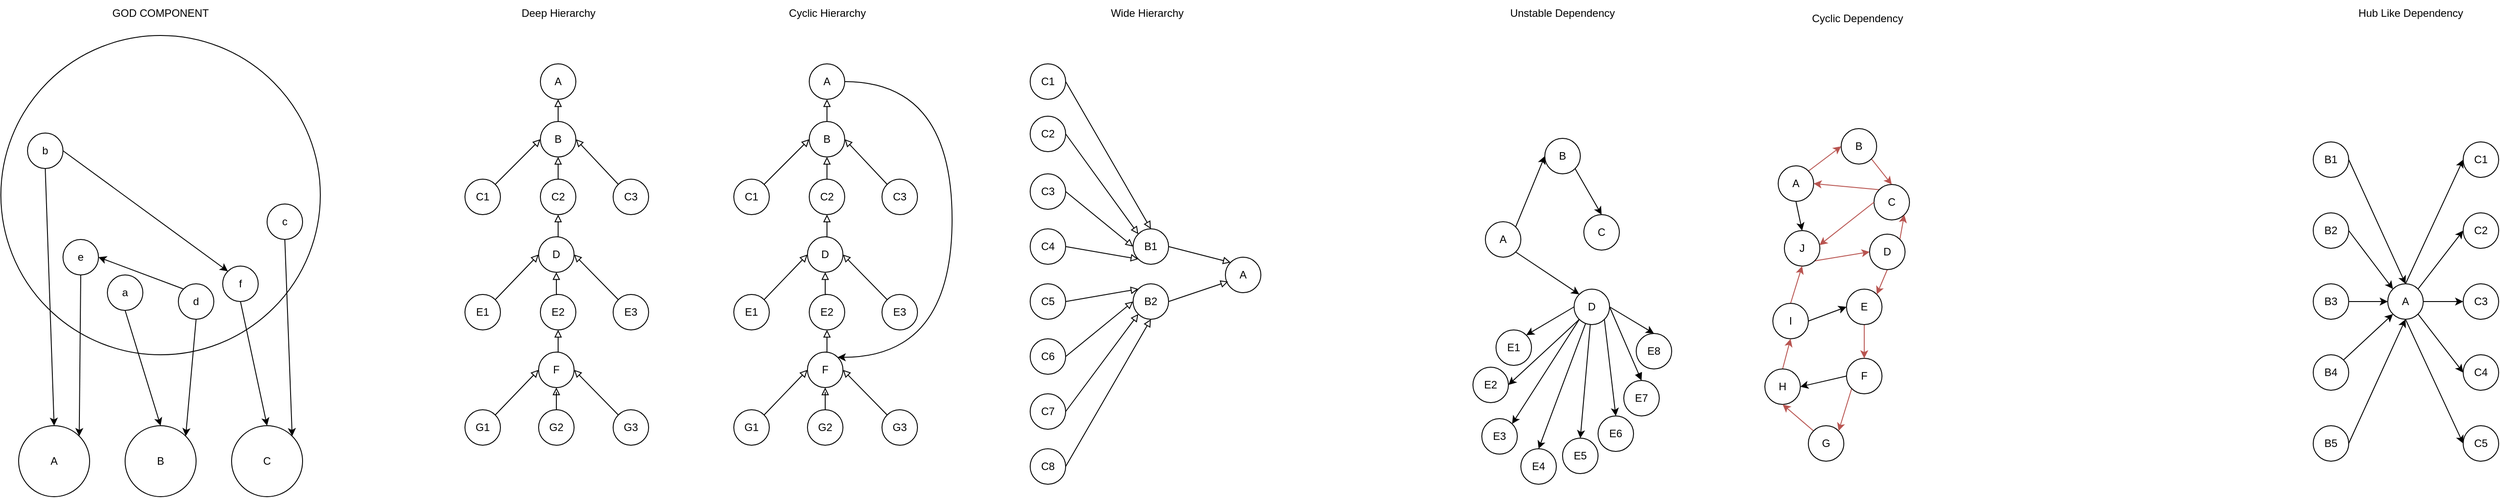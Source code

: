 <mxfile version="28.2.5">
  <diagram name="Page-1" id="WB-niSWFNtbKNtOw-Sv6">
    <mxGraphModel dx="751" dy="451" grid="0" gridSize="10" guides="1" tooltips="1" connect="1" arrows="1" fold="1" page="1" pageScale="1" pageWidth="850" pageHeight="1100" math="0" shadow="0">
      <root>
        <mxCell id="0" />
        <mxCell id="1" parent="0" />
        <mxCell id="SYBMewa3y3hwb81qPqiJ-1" value="A" style="ellipse;whiteSpace=wrap;html=1;aspect=fixed;" parent="1" vertex="1">
          <mxGeometry x="80" y="480" width="80" height="80" as="geometry" />
        </mxCell>
        <mxCell id="SYBMewa3y3hwb81qPqiJ-2" value="B" style="ellipse;whiteSpace=wrap;html=1;aspect=fixed;" parent="1" vertex="1">
          <mxGeometry x="200" y="480" width="80" height="80" as="geometry" />
        </mxCell>
        <mxCell id="SYBMewa3y3hwb81qPqiJ-3" value="C" style="ellipse;whiteSpace=wrap;html=1;aspect=fixed;" parent="1" vertex="1">
          <mxGeometry x="320" y="480" width="80" height="80" as="geometry" />
        </mxCell>
        <mxCell id="SYBMewa3y3hwb81qPqiJ-4" value="" style="ellipse;whiteSpace=wrap;html=1;aspect=fixed;" parent="1" vertex="1">
          <mxGeometry x="60" y="40" width="360" height="360" as="geometry" />
        </mxCell>
        <mxCell id="SYBMewa3y3hwb81qPqiJ-5" value="a" style="ellipse;whiteSpace=wrap;html=1;aspect=fixed;" parent="1" vertex="1">
          <mxGeometry x="180" y="310" width="40" height="40" as="geometry" />
        </mxCell>
        <mxCell id="SYBMewa3y3hwb81qPqiJ-6" value="b" style="ellipse;whiteSpace=wrap;html=1;aspect=fixed;" parent="1" vertex="1">
          <mxGeometry x="90" y="150" width="40" height="40" as="geometry" />
        </mxCell>
        <mxCell id="SYBMewa3y3hwb81qPqiJ-7" value="c" style="ellipse;whiteSpace=wrap;html=1;aspect=fixed;" parent="1" vertex="1">
          <mxGeometry x="360" y="230" width="40" height="40" as="geometry" />
        </mxCell>
        <mxCell id="SYBMewa3y3hwb81qPqiJ-8" value="d" style="ellipse;whiteSpace=wrap;html=1;aspect=fixed;" parent="1" vertex="1">
          <mxGeometry x="260" y="320" width="40" height="40" as="geometry" />
        </mxCell>
        <mxCell id="SYBMewa3y3hwb81qPqiJ-9" value="e" style="ellipse;whiteSpace=wrap;html=1;aspect=fixed;" parent="1" vertex="1">
          <mxGeometry x="130" y="270" width="40" height="40" as="geometry" />
        </mxCell>
        <mxCell id="SYBMewa3y3hwb81qPqiJ-10" value="f" style="ellipse;whiteSpace=wrap;html=1;aspect=fixed;" parent="1" vertex="1">
          <mxGeometry x="310" y="300" width="40" height="40" as="geometry" />
        </mxCell>
        <mxCell id="SYBMewa3y3hwb81qPqiJ-12" value="" style="endArrow=classic;html=1;rounded=0;exitX=0.5;exitY=1;exitDx=0;exitDy=0;entryX=0.5;entryY=0;entryDx=0;entryDy=0;" parent="1" source="SYBMewa3y3hwb81qPqiJ-6" target="SYBMewa3y3hwb81qPqiJ-1" edge="1">
          <mxGeometry width="50" height="50" relative="1" as="geometry">
            <mxPoint x="220" y="420" as="sourcePoint" />
            <mxPoint x="270" y="370" as="targetPoint" />
          </mxGeometry>
        </mxCell>
        <mxCell id="SYBMewa3y3hwb81qPqiJ-13" value="" style="endArrow=classic;html=1;rounded=0;exitX=0.5;exitY=1;exitDx=0;exitDy=0;entryX=1;entryY=0;entryDx=0;entryDy=0;" parent="1" source="SYBMewa3y3hwb81qPqiJ-9" target="SYBMewa3y3hwb81qPqiJ-1" edge="1">
          <mxGeometry width="50" height="50" relative="1" as="geometry">
            <mxPoint x="220" y="420" as="sourcePoint" />
            <mxPoint x="270" y="370" as="targetPoint" />
          </mxGeometry>
        </mxCell>
        <mxCell id="SYBMewa3y3hwb81qPqiJ-14" value="" style="endArrow=classic;html=1;rounded=0;exitX=0.5;exitY=1;exitDx=0;exitDy=0;entryX=0.5;entryY=0;entryDx=0;entryDy=0;" parent="1" source="SYBMewa3y3hwb81qPqiJ-5" target="SYBMewa3y3hwb81qPqiJ-2" edge="1">
          <mxGeometry width="50" height="50" relative="1" as="geometry">
            <mxPoint x="220" y="420" as="sourcePoint" />
            <mxPoint x="270" y="370" as="targetPoint" />
          </mxGeometry>
        </mxCell>
        <mxCell id="SYBMewa3y3hwb81qPqiJ-16" value="" style="endArrow=classic;html=1;rounded=0;exitX=0.5;exitY=1;exitDx=0;exitDy=0;entryX=0.5;entryY=0;entryDx=0;entryDy=0;" parent="1" source="SYBMewa3y3hwb81qPqiJ-10" target="SYBMewa3y3hwb81qPqiJ-3" edge="1">
          <mxGeometry width="50" height="50" relative="1" as="geometry">
            <mxPoint x="220" y="420" as="sourcePoint" />
            <mxPoint x="270" y="370" as="targetPoint" />
          </mxGeometry>
        </mxCell>
        <mxCell id="SYBMewa3y3hwb81qPqiJ-17" value="" style="endArrow=classic;html=1;rounded=0;exitX=0.5;exitY=1;exitDx=0;exitDy=0;entryX=1;entryY=0;entryDx=0;entryDy=0;" parent="1" source="SYBMewa3y3hwb81qPqiJ-8" target="SYBMewa3y3hwb81qPqiJ-2" edge="1">
          <mxGeometry width="50" height="50" relative="1" as="geometry">
            <mxPoint x="220" y="420" as="sourcePoint" />
            <mxPoint x="270" y="370" as="targetPoint" />
          </mxGeometry>
        </mxCell>
        <mxCell id="SYBMewa3y3hwb81qPqiJ-18" value="" style="endArrow=classic;html=1;rounded=0;exitX=0.5;exitY=1;exitDx=0;exitDy=0;entryX=1;entryY=0;entryDx=0;entryDy=0;" parent="1" source="SYBMewa3y3hwb81qPqiJ-7" target="SYBMewa3y3hwb81qPqiJ-3" edge="1">
          <mxGeometry width="50" height="50" relative="1" as="geometry">
            <mxPoint x="220" y="420" as="sourcePoint" />
            <mxPoint x="270" y="370" as="targetPoint" />
          </mxGeometry>
        </mxCell>
        <mxCell id="SYBMewa3y3hwb81qPqiJ-20" value="" style="endArrow=classic;html=1;rounded=0;exitX=1;exitY=0.5;exitDx=0;exitDy=0;entryX=0;entryY=0;entryDx=0;entryDy=0;" parent="1" source="SYBMewa3y3hwb81qPqiJ-6" target="SYBMewa3y3hwb81qPqiJ-10" edge="1">
          <mxGeometry width="50" height="50" relative="1" as="geometry">
            <mxPoint x="220" y="420" as="sourcePoint" />
            <mxPoint x="270" y="370" as="targetPoint" />
          </mxGeometry>
        </mxCell>
        <mxCell id="SYBMewa3y3hwb81qPqiJ-22" value="" style="endArrow=classic;html=1;rounded=0;exitX=0;exitY=0;exitDx=0;exitDy=0;entryX=1;entryY=0.5;entryDx=0;entryDy=0;" parent="1" source="SYBMewa3y3hwb81qPqiJ-8" target="SYBMewa3y3hwb81qPqiJ-9" edge="1">
          <mxGeometry width="50" height="50" relative="1" as="geometry">
            <mxPoint x="220" y="420" as="sourcePoint" />
            <mxPoint x="270" y="370" as="targetPoint" />
          </mxGeometry>
        </mxCell>
        <mxCell id="SYBMewa3y3hwb81qPqiJ-23" value="GOD COMPONENT" style="text;html=1;align=center;verticalAlign=middle;whiteSpace=wrap;rounded=0;" parent="1" vertex="1">
          <mxGeometry x="150" width="180" height="30" as="geometry" />
        </mxCell>
        <mxCell id="PTfCWzB6b7hoGi_vw-VD-2" value="A" style="ellipse;whiteSpace=wrap;html=1;aspect=fixed;" vertex="1" parent="1">
          <mxGeometry x="668" y="72" width="40" height="40" as="geometry" />
        </mxCell>
        <mxCell id="PTfCWzB6b7hoGi_vw-VD-7" style="edgeStyle=orthogonalEdgeStyle;rounded=0;orthogonalLoop=1;jettySize=auto;html=1;exitX=0.5;exitY=0;exitDx=0;exitDy=0;entryX=0.5;entryY=1;entryDx=0;entryDy=0;endArrow=block;endFill=0;" edge="1" parent="1" source="PTfCWzB6b7hoGi_vw-VD-4" target="PTfCWzB6b7hoGi_vw-VD-2">
          <mxGeometry relative="1" as="geometry" />
        </mxCell>
        <mxCell id="PTfCWzB6b7hoGi_vw-VD-4" value="B" style="ellipse;whiteSpace=wrap;html=1;aspect=fixed;" vertex="1" parent="1">
          <mxGeometry x="668" y="137" width="40" height="40" as="geometry" />
        </mxCell>
        <mxCell id="PTfCWzB6b7hoGi_vw-VD-8" style="edgeStyle=orthogonalEdgeStyle;rounded=0;orthogonalLoop=1;jettySize=auto;html=1;exitX=0.5;exitY=0;exitDx=0;exitDy=0;entryX=0.5;entryY=1;entryDx=0;entryDy=0;endArrow=block;endFill=0;" edge="1" parent="1" source="PTfCWzB6b7hoGi_vw-VD-5" target="PTfCWzB6b7hoGi_vw-VD-4">
          <mxGeometry relative="1" as="geometry" />
        </mxCell>
        <mxCell id="PTfCWzB6b7hoGi_vw-VD-5" value="C2" style="ellipse;whiteSpace=wrap;html=1;aspect=fixed;" vertex="1" parent="1">
          <mxGeometry x="668" y="202" width="40" height="40" as="geometry" />
        </mxCell>
        <mxCell id="PTfCWzB6b7hoGi_vw-VD-9" style="edgeStyle=orthogonalEdgeStyle;rounded=0;orthogonalLoop=1;jettySize=auto;html=1;exitX=0.5;exitY=0;exitDx=0;exitDy=0;entryX=0.5;entryY=1;entryDx=0;entryDy=0;endArrow=block;endFill=0;" edge="1" parent="1" source="PTfCWzB6b7hoGi_vw-VD-6" target="PTfCWzB6b7hoGi_vw-VD-5">
          <mxGeometry relative="1" as="geometry" />
        </mxCell>
        <mxCell id="PTfCWzB6b7hoGi_vw-VD-6" value="D" style="ellipse;whiteSpace=wrap;html=1;aspect=fixed;" vertex="1" parent="1">
          <mxGeometry x="666" y="267" width="40" height="40" as="geometry" />
        </mxCell>
        <mxCell id="PTfCWzB6b7hoGi_vw-VD-15" style="edgeStyle=orthogonalEdgeStyle;rounded=0;orthogonalLoop=1;jettySize=auto;html=1;exitX=0.5;exitY=0;exitDx=0;exitDy=0;entryX=0.5;entryY=1;entryDx=0;entryDy=0;endArrow=block;endFill=0;" edge="1" parent="1" source="PTfCWzB6b7hoGi_vw-VD-11" target="PTfCWzB6b7hoGi_vw-VD-6">
          <mxGeometry relative="1" as="geometry" />
        </mxCell>
        <mxCell id="PTfCWzB6b7hoGi_vw-VD-11" value="E2" style="ellipse;whiteSpace=wrap;html=1;aspect=fixed;" vertex="1" parent="1">
          <mxGeometry x="668" y="332" width="40" height="40" as="geometry" />
        </mxCell>
        <mxCell id="PTfCWzB6b7hoGi_vw-VD-16" style="edgeStyle=orthogonalEdgeStyle;rounded=0;orthogonalLoop=1;jettySize=auto;html=1;exitX=0.5;exitY=0;exitDx=0;exitDy=0;entryX=0.5;entryY=1;entryDx=0;entryDy=0;endArrow=block;endFill=0;" edge="1" parent="1" source="PTfCWzB6b7hoGi_vw-VD-12" target="PTfCWzB6b7hoGi_vw-VD-11">
          <mxGeometry relative="1" as="geometry" />
        </mxCell>
        <mxCell id="PTfCWzB6b7hoGi_vw-VD-12" value="F" style="ellipse;whiteSpace=wrap;html=1;aspect=fixed;" vertex="1" parent="1">
          <mxGeometry x="666" y="397" width="40" height="40" as="geometry" />
        </mxCell>
        <mxCell id="PTfCWzB6b7hoGi_vw-VD-17" style="edgeStyle=orthogonalEdgeStyle;rounded=0;orthogonalLoop=1;jettySize=auto;html=1;exitX=0.5;exitY=0;exitDx=0;exitDy=0;endArrow=block;endFill=0;" edge="1" parent="1" source="PTfCWzB6b7hoGi_vw-VD-13" target="PTfCWzB6b7hoGi_vw-VD-12">
          <mxGeometry relative="1" as="geometry" />
        </mxCell>
        <mxCell id="PTfCWzB6b7hoGi_vw-VD-13" value="G2" style="ellipse;whiteSpace=wrap;html=1;aspect=fixed;" vertex="1" parent="1">
          <mxGeometry x="666" y="462" width="40" height="40" as="geometry" />
        </mxCell>
        <mxCell id="PTfCWzB6b7hoGi_vw-VD-29" style="rounded=0;orthogonalLoop=1;jettySize=auto;html=1;exitX=0;exitY=0;exitDx=0;exitDy=0;entryX=1;entryY=0.5;entryDx=0;entryDy=0;endArrow=block;endFill=0;" edge="1" parent="1" source="PTfCWzB6b7hoGi_vw-VD-18" target="PTfCWzB6b7hoGi_vw-VD-4">
          <mxGeometry relative="1" as="geometry" />
        </mxCell>
        <mxCell id="PTfCWzB6b7hoGi_vw-VD-18" value="C3" style="ellipse;whiteSpace=wrap;html=1;aspect=fixed;" vertex="1" parent="1">
          <mxGeometry x="750" y="202" width="40" height="40" as="geometry" />
        </mxCell>
        <mxCell id="PTfCWzB6b7hoGi_vw-VD-26" style="rounded=0;orthogonalLoop=1;jettySize=auto;html=1;exitX=0;exitY=0;exitDx=0;exitDy=0;entryX=1;entryY=0.5;entryDx=0;entryDy=0;endArrow=block;endFill=0;" edge="1" parent="1" source="PTfCWzB6b7hoGi_vw-VD-19" target="PTfCWzB6b7hoGi_vw-VD-6">
          <mxGeometry relative="1" as="geometry" />
        </mxCell>
        <mxCell id="PTfCWzB6b7hoGi_vw-VD-19" value="E3" style="ellipse;whiteSpace=wrap;html=1;aspect=fixed;" vertex="1" parent="1">
          <mxGeometry x="750" y="332" width="40" height="40" as="geometry" />
        </mxCell>
        <mxCell id="PTfCWzB6b7hoGi_vw-VD-25" style="rounded=0;orthogonalLoop=1;jettySize=auto;html=1;exitX=0;exitY=0;exitDx=0;exitDy=0;entryX=1;entryY=0.5;entryDx=0;entryDy=0;endArrow=block;endFill=0;" edge="1" parent="1" source="PTfCWzB6b7hoGi_vw-VD-20" target="PTfCWzB6b7hoGi_vw-VD-12">
          <mxGeometry relative="1" as="geometry" />
        </mxCell>
        <mxCell id="PTfCWzB6b7hoGi_vw-VD-20" value="G3" style="ellipse;whiteSpace=wrap;html=1;aspect=fixed;" vertex="1" parent="1">
          <mxGeometry x="750" y="462" width="40" height="40" as="geometry" />
        </mxCell>
        <mxCell id="PTfCWzB6b7hoGi_vw-VD-28" style="rounded=0;orthogonalLoop=1;jettySize=auto;html=1;exitX=1;exitY=0;exitDx=0;exitDy=0;entryX=0;entryY=0.5;entryDx=0;entryDy=0;endArrow=block;endFill=0;" edge="1" parent="1" source="PTfCWzB6b7hoGi_vw-VD-21" target="PTfCWzB6b7hoGi_vw-VD-4">
          <mxGeometry relative="1" as="geometry" />
        </mxCell>
        <mxCell id="PTfCWzB6b7hoGi_vw-VD-21" value="C1" style="ellipse;whiteSpace=wrap;html=1;aspect=fixed;" vertex="1" parent="1">
          <mxGeometry x="583" y="202" width="40" height="40" as="geometry" />
        </mxCell>
        <mxCell id="PTfCWzB6b7hoGi_vw-VD-27" style="rounded=0;orthogonalLoop=1;jettySize=auto;html=1;exitX=1;exitY=0;exitDx=0;exitDy=0;entryX=0;entryY=0.5;entryDx=0;entryDy=0;endArrow=block;endFill=0;" edge="1" parent="1" source="PTfCWzB6b7hoGi_vw-VD-22" target="PTfCWzB6b7hoGi_vw-VD-6">
          <mxGeometry relative="1" as="geometry" />
        </mxCell>
        <mxCell id="PTfCWzB6b7hoGi_vw-VD-22" value="E1" style="ellipse;whiteSpace=wrap;html=1;aspect=fixed;" vertex="1" parent="1">
          <mxGeometry x="583" y="332" width="40" height="40" as="geometry" />
        </mxCell>
        <mxCell id="PTfCWzB6b7hoGi_vw-VD-24" style="rounded=0;orthogonalLoop=1;jettySize=auto;html=1;exitX=1;exitY=0;exitDx=0;exitDy=0;entryX=0;entryY=0.5;entryDx=0;entryDy=0;endArrow=block;endFill=0;" edge="1" parent="1" source="PTfCWzB6b7hoGi_vw-VD-23" target="PTfCWzB6b7hoGi_vw-VD-12">
          <mxGeometry relative="1" as="geometry" />
        </mxCell>
        <mxCell id="PTfCWzB6b7hoGi_vw-VD-23" value="G1" style="ellipse;whiteSpace=wrap;html=1;aspect=fixed;" vertex="1" parent="1">
          <mxGeometry x="583" y="462" width="40" height="40" as="geometry" />
        </mxCell>
        <mxCell id="PTfCWzB6b7hoGi_vw-VD-30" value="Deep Hierarchy" style="text;html=1;align=center;verticalAlign=middle;whiteSpace=wrap;rounded=0;" vertex="1" parent="1">
          <mxGeometry x="631.5" width="113" height="30" as="geometry" />
        </mxCell>
        <mxCell id="PTfCWzB6b7hoGi_vw-VD-31" value="A" style="ellipse;whiteSpace=wrap;html=1;aspect=fixed;" vertex="1" parent="1">
          <mxGeometry x="971" y="72" width="40" height="40" as="geometry" />
        </mxCell>
        <mxCell id="PTfCWzB6b7hoGi_vw-VD-32" style="edgeStyle=orthogonalEdgeStyle;rounded=0;orthogonalLoop=1;jettySize=auto;html=1;exitX=0.5;exitY=0;exitDx=0;exitDy=0;entryX=0.5;entryY=1;entryDx=0;entryDy=0;endArrow=block;endFill=0;" edge="1" parent="1" source="PTfCWzB6b7hoGi_vw-VD-33" target="PTfCWzB6b7hoGi_vw-VD-31">
          <mxGeometry relative="1" as="geometry" />
        </mxCell>
        <mxCell id="PTfCWzB6b7hoGi_vw-VD-33" value="B" style="ellipse;whiteSpace=wrap;html=1;aspect=fixed;" vertex="1" parent="1">
          <mxGeometry x="971" y="137" width="40" height="40" as="geometry" />
        </mxCell>
        <mxCell id="PTfCWzB6b7hoGi_vw-VD-34" style="edgeStyle=orthogonalEdgeStyle;rounded=0;orthogonalLoop=1;jettySize=auto;html=1;exitX=0.5;exitY=0;exitDx=0;exitDy=0;entryX=0.5;entryY=1;entryDx=0;entryDy=0;endArrow=block;endFill=0;" edge="1" parent="1" source="PTfCWzB6b7hoGi_vw-VD-35" target="PTfCWzB6b7hoGi_vw-VD-33">
          <mxGeometry relative="1" as="geometry" />
        </mxCell>
        <mxCell id="PTfCWzB6b7hoGi_vw-VD-35" value="C2" style="ellipse;whiteSpace=wrap;html=1;aspect=fixed;" vertex="1" parent="1">
          <mxGeometry x="971" y="202" width="40" height="40" as="geometry" />
        </mxCell>
        <mxCell id="PTfCWzB6b7hoGi_vw-VD-36" style="edgeStyle=orthogonalEdgeStyle;rounded=0;orthogonalLoop=1;jettySize=auto;html=1;exitX=0.5;exitY=0;exitDx=0;exitDy=0;entryX=0.5;entryY=1;entryDx=0;entryDy=0;endArrow=block;endFill=0;" edge="1" parent="1" source="PTfCWzB6b7hoGi_vw-VD-37" target="PTfCWzB6b7hoGi_vw-VD-35">
          <mxGeometry relative="1" as="geometry" />
        </mxCell>
        <mxCell id="PTfCWzB6b7hoGi_vw-VD-37" value="D" style="ellipse;whiteSpace=wrap;html=1;aspect=fixed;" vertex="1" parent="1">
          <mxGeometry x="969" y="267" width="40" height="40" as="geometry" />
        </mxCell>
        <mxCell id="PTfCWzB6b7hoGi_vw-VD-38" style="edgeStyle=orthogonalEdgeStyle;rounded=0;orthogonalLoop=1;jettySize=auto;html=1;exitX=0.5;exitY=0;exitDx=0;exitDy=0;entryX=0.5;entryY=1;entryDx=0;entryDy=0;endArrow=block;endFill=0;" edge="1" parent="1" source="PTfCWzB6b7hoGi_vw-VD-39" target="PTfCWzB6b7hoGi_vw-VD-37">
          <mxGeometry relative="1" as="geometry" />
        </mxCell>
        <mxCell id="PTfCWzB6b7hoGi_vw-VD-39" value="E2" style="ellipse;whiteSpace=wrap;html=1;aspect=fixed;" vertex="1" parent="1">
          <mxGeometry x="971" y="332" width="40" height="40" as="geometry" />
        </mxCell>
        <mxCell id="PTfCWzB6b7hoGi_vw-VD-40" style="edgeStyle=orthogonalEdgeStyle;rounded=0;orthogonalLoop=1;jettySize=auto;html=1;exitX=0.5;exitY=0;exitDx=0;exitDy=0;entryX=0.5;entryY=1;entryDx=0;entryDy=0;endArrow=block;endFill=0;" edge="1" parent="1" source="PTfCWzB6b7hoGi_vw-VD-41" target="PTfCWzB6b7hoGi_vw-VD-39">
          <mxGeometry relative="1" as="geometry" />
        </mxCell>
        <mxCell id="PTfCWzB6b7hoGi_vw-VD-41" value="F" style="ellipse;whiteSpace=wrap;html=1;aspect=fixed;" vertex="1" parent="1">
          <mxGeometry x="969" y="397" width="40" height="40" as="geometry" />
        </mxCell>
        <mxCell id="PTfCWzB6b7hoGi_vw-VD-42" style="edgeStyle=orthogonalEdgeStyle;rounded=0;orthogonalLoop=1;jettySize=auto;html=1;exitX=0.5;exitY=0;exitDx=0;exitDy=0;endArrow=block;endFill=0;" edge="1" parent="1" source="PTfCWzB6b7hoGi_vw-VD-43" target="PTfCWzB6b7hoGi_vw-VD-41">
          <mxGeometry relative="1" as="geometry" />
        </mxCell>
        <mxCell id="PTfCWzB6b7hoGi_vw-VD-43" value="G2" style="ellipse;whiteSpace=wrap;html=1;aspect=fixed;" vertex="1" parent="1">
          <mxGeometry x="969" y="462" width="40" height="40" as="geometry" />
        </mxCell>
        <mxCell id="PTfCWzB6b7hoGi_vw-VD-44" style="rounded=0;orthogonalLoop=1;jettySize=auto;html=1;exitX=0;exitY=0;exitDx=0;exitDy=0;entryX=1;entryY=0.5;entryDx=0;entryDy=0;endArrow=block;endFill=0;" edge="1" parent="1" source="PTfCWzB6b7hoGi_vw-VD-45" target="PTfCWzB6b7hoGi_vw-VD-33">
          <mxGeometry relative="1" as="geometry" />
        </mxCell>
        <mxCell id="PTfCWzB6b7hoGi_vw-VD-45" value="C3" style="ellipse;whiteSpace=wrap;html=1;aspect=fixed;" vertex="1" parent="1">
          <mxGeometry x="1053" y="202" width="40" height="40" as="geometry" />
        </mxCell>
        <mxCell id="PTfCWzB6b7hoGi_vw-VD-46" style="rounded=0;orthogonalLoop=1;jettySize=auto;html=1;exitX=0;exitY=0;exitDx=0;exitDy=0;entryX=1;entryY=0.5;entryDx=0;entryDy=0;endArrow=block;endFill=0;" edge="1" parent="1" source="PTfCWzB6b7hoGi_vw-VD-47" target="PTfCWzB6b7hoGi_vw-VD-37">
          <mxGeometry relative="1" as="geometry" />
        </mxCell>
        <mxCell id="PTfCWzB6b7hoGi_vw-VD-47" value="E3" style="ellipse;whiteSpace=wrap;html=1;aspect=fixed;" vertex="1" parent="1">
          <mxGeometry x="1053" y="332" width="40" height="40" as="geometry" />
        </mxCell>
        <mxCell id="PTfCWzB6b7hoGi_vw-VD-48" style="rounded=0;orthogonalLoop=1;jettySize=auto;html=1;exitX=0;exitY=0;exitDx=0;exitDy=0;entryX=1;entryY=0.5;entryDx=0;entryDy=0;endArrow=block;endFill=0;" edge="1" parent="1" source="PTfCWzB6b7hoGi_vw-VD-49" target="PTfCWzB6b7hoGi_vw-VD-41">
          <mxGeometry relative="1" as="geometry" />
        </mxCell>
        <mxCell id="PTfCWzB6b7hoGi_vw-VD-49" value="G3" style="ellipse;whiteSpace=wrap;html=1;aspect=fixed;" vertex="1" parent="1">
          <mxGeometry x="1053" y="462" width="40" height="40" as="geometry" />
        </mxCell>
        <mxCell id="PTfCWzB6b7hoGi_vw-VD-50" style="rounded=0;orthogonalLoop=1;jettySize=auto;html=1;exitX=1;exitY=0;exitDx=0;exitDy=0;entryX=0;entryY=0.5;entryDx=0;entryDy=0;endArrow=block;endFill=0;" edge="1" parent="1" source="PTfCWzB6b7hoGi_vw-VD-51" target="PTfCWzB6b7hoGi_vw-VD-33">
          <mxGeometry relative="1" as="geometry" />
        </mxCell>
        <mxCell id="PTfCWzB6b7hoGi_vw-VD-51" value="C1" style="ellipse;whiteSpace=wrap;html=1;aspect=fixed;" vertex="1" parent="1">
          <mxGeometry x="886" y="202" width="40" height="40" as="geometry" />
        </mxCell>
        <mxCell id="PTfCWzB6b7hoGi_vw-VD-52" style="rounded=0;orthogonalLoop=1;jettySize=auto;html=1;exitX=1;exitY=0;exitDx=0;exitDy=0;entryX=0;entryY=0.5;entryDx=0;entryDy=0;endArrow=block;endFill=0;" edge="1" parent="1" source="PTfCWzB6b7hoGi_vw-VD-53" target="PTfCWzB6b7hoGi_vw-VD-37">
          <mxGeometry relative="1" as="geometry" />
        </mxCell>
        <mxCell id="PTfCWzB6b7hoGi_vw-VD-53" value="E1" style="ellipse;whiteSpace=wrap;html=1;aspect=fixed;" vertex="1" parent="1">
          <mxGeometry x="886" y="332" width="40" height="40" as="geometry" />
        </mxCell>
        <mxCell id="PTfCWzB6b7hoGi_vw-VD-54" style="rounded=0;orthogonalLoop=1;jettySize=auto;html=1;exitX=1;exitY=0;exitDx=0;exitDy=0;entryX=0;entryY=0.5;entryDx=0;entryDy=0;endArrow=block;endFill=0;" edge="1" parent="1" source="PTfCWzB6b7hoGi_vw-VD-55" target="PTfCWzB6b7hoGi_vw-VD-41">
          <mxGeometry relative="1" as="geometry" />
        </mxCell>
        <mxCell id="PTfCWzB6b7hoGi_vw-VD-55" value="G1" style="ellipse;whiteSpace=wrap;html=1;aspect=fixed;" vertex="1" parent="1">
          <mxGeometry x="886" y="462" width="40" height="40" as="geometry" />
        </mxCell>
        <mxCell id="PTfCWzB6b7hoGi_vw-VD-56" value="Cyclic Hierarchy" style="text;html=1;align=center;verticalAlign=middle;whiteSpace=wrap;rounded=0;" vertex="1" parent="1">
          <mxGeometry x="934.5" width="113" height="30" as="geometry" />
        </mxCell>
        <mxCell id="PTfCWzB6b7hoGi_vw-VD-59" value="" style="endArrow=classic;html=1;rounded=0;exitX=1;exitY=0.5;exitDx=0;exitDy=0;entryX=1;entryY=0;entryDx=0;entryDy=0;edgeStyle=orthogonalEdgeStyle;curved=1;" edge="1" parent="1" source="PTfCWzB6b7hoGi_vw-VD-31" target="PTfCWzB6b7hoGi_vw-VD-41">
          <mxGeometry width="50" height="50" relative="1" as="geometry">
            <mxPoint x="1026" y="316" as="sourcePoint" />
            <mxPoint x="1076" y="266" as="targetPoint" />
            <Array as="points">
              <mxPoint x="1132" y="92" />
              <mxPoint x="1132" y="403" />
            </Array>
          </mxGeometry>
        </mxCell>
        <mxCell id="PTfCWzB6b7hoGi_vw-VD-60" value="A" style="ellipse;whiteSpace=wrap;html=1;aspect=fixed;" vertex="1" parent="1">
          <mxGeometry x="1440" y="290" width="40" height="40" as="geometry" />
        </mxCell>
        <mxCell id="PTfCWzB6b7hoGi_vw-VD-77" style="rounded=0;orthogonalLoop=1;jettySize=auto;html=1;exitX=1;exitY=0.5;exitDx=0;exitDy=0;entryX=0.5;entryY=0;entryDx=0;entryDy=0;endArrow=block;endFill=0;" edge="1" parent="1" source="PTfCWzB6b7hoGi_vw-VD-61" target="PTfCWzB6b7hoGi_vw-VD-72">
          <mxGeometry relative="1" as="geometry" />
        </mxCell>
        <mxCell id="PTfCWzB6b7hoGi_vw-VD-61" value="C1" style="ellipse;whiteSpace=wrap;html=1;aspect=fixed;" vertex="1" parent="1">
          <mxGeometry x="1220" y="72" width="40" height="40" as="geometry" />
        </mxCell>
        <mxCell id="PTfCWzB6b7hoGi_vw-VD-78" style="rounded=0;orthogonalLoop=1;jettySize=auto;html=1;exitX=1;exitY=0.5;exitDx=0;exitDy=0;entryX=0;entryY=0;entryDx=0;entryDy=0;endArrow=block;endFill=0;" edge="1" parent="1" source="PTfCWzB6b7hoGi_vw-VD-62" target="PTfCWzB6b7hoGi_vw-VD-72">
          <mxGeometry relative="1" as="geometry" />
        </mxCell>
        <mxCell id="PTfCWzB6b7hoGi_vw-VD-62" value="C2" style="ellipse;whiteSpace=wrap;html=1;aspect=fixed;" vertex="1" parent="1">
          <mxGeometry x="1220" y="131" width="40" height="40" as="geometry" />
        </mxCell>
        <mxCell id="PTfCWzB6b7hoGi_vw-VD-79" style="rounded=0;orthogonalLoop=1;jettySize=auto;html=1;exitX=1;exitY=0.5;exitDx=0;exitDy=0;entryX=0;entryY=0.5;entryDx=0;entryDy=0;endArrow=block;endFill=0;" edge="1" parent="1" source="PTfCWzB6b7hoGi_vw-VD-63" target="PTfCWzB6b7hoGi_vw-VD-72">
          <mxGeometry relative="1" as="geometry" />
        </mxCell>
        <mxCell id="PTfCWzB6b7hoGi_vw-VD-63" value="C3" style="ellipse;whiteSpace=wrap;html=1;aspect=fixed;" vertex="1" parent="1">
          <mxGeometry x="1220" y="196" width="40" height="40" as="geometry" />
        </mxCell>
        <mxCell id="PTfCWzB6b7hoGi_vw-VD-80" style="rounded=0;orthogonalLoop=1;jettySize=auto;html=1;exitX=1;exitY=0.5;exitDx=0;exitDy=0;entryX=0;entryY=1;entryDx=0;entryDy=0;endArrow=block;endFill=0;" edge="1" parent="1" source="PTfCWzB6b7hoGi_vw-VD-64" target="PTfCWzB6b7hoGi_vw-VD-72">
          <mxGeometry relative="1" as="geometry" />
        </mxCell>
        <mxCell id="PTfCWzB6b7hoGi_vw-VD-64" value="C4" style="ellipse;whiteSpace=wrap;html=1;aspect=fixed;" vertex="1" parent="1">
          <mxGeometry x="1220" y="258" width="40" height="40" as="geometry" />
        </mxCell>
        <mxCell id="PTfCWzB6b7hoGi_vw-VD-81" style="rounded=0;orthogonalLoop=1;jettySize=auto;html=1;exitX=1;exitY=0.5;exitDx=0;exitDy=0;entryX=0;entryY=0;entryDx=0;entryDy=0;endArrow=block;endFill=0;" edge="1" parent="1" source="PTfCWzB6b7hoGi_vw-VD-65" target="PTfCWzB6b7hoGi_vw-VD-73">
          <mxGeometry relative="1" as="geometry" />
        </mxCell>
        <mxCell id="PTfCWzB6b7hoGi_vw-VD-65" value="C5" style="ellipse;whiteSpace=wrap;html=1;aspect=fixed;" vertex="1" parent="1">
          <mxGeometry x="1220" y="320" width="40" height="40" as="geometry" />
        </mxCell>
        <mxCell id="PTfCWzB6b7hoGi_vw-VD-82" style="rounded=0;orthogonalLoop=1;jettySize=auto;html=1;exitX=1;exitY=0.5;exitDx=0;exitDy=0;entryX=0;entryY=0.5;entryDx=0;entryDy=0;endArrow=block;endFill=0;" edge="1" parent="1" source="PTfCWzB6b7hoGi_vw-VD-66" target="PTfCWzB6b7hoGi_vw-VD-73">
          <mxGeometry relative="1" as="geometry" />
        </mxCell>
        <mxCell id="PTfCWzB6b7hoGi_vw-VD-66" value="C6" style="ellipse;whiteSpace=wrap;html=1;aspect=fixed;" vertex="1" parent="1">
          <mxGeometry x="1220" y="382" width="40" height="40" as="geometry" />
        </mxCell>
        <mxCell id="PTfCWzB6b7hoGi_vw-VD-83" style="rounded=0;orthogonalLoop=1;jettySize=auto;html=1;exitX=1;exitY=0.5;exitDx=0;exitDy=0;entryX=0;entryY=1;entryDx=0;entryDy=0;endArrow=block;endFill=0;" edge="1" parent="1" source="PTfCWzB6b7hoGi_vw-VD-67" target="PTfCWzB6b7hoGi_vw-VD-73">
          <mxGeometry relative="1" as="geometry" />
        </mxCell>
        <mxCell id="PTfCWzB6b7hoGi_vw-VD-67" value="C7" style="ellipse;whiteSpace=wrap;html=1;aspect=fixed;" vertex="1" parent="1">
          <mxGeometry x="1220" y="444" width="40" height="40" as="geometry" />
        </mxCell>
        <mxCell id="PTfCWzB6b7hoGi_vw-VD-84" style="rounded=0;orthogonalLoop=1;jettySize=auto;html=1;exitX=1;exitY=0.5;exitDx=0;exitDy=0;entryX=0.5;entryY=1;entryDx=0;entryDy=0;endArrow=block;endFill=0;" edge="1" parent="1" source="PTfCWzB6b7hoGi_vw-VD-68" target="PTfCWzB6b7hoGi_vw-VD-73">
          <mxGeometry relative="1" as="geometry" />
        </mxCell>
        <mxCell id="PTfCWzB6b7hoGi_vw-VD-68" value="C8" style="ellipse;whiteSpace=wrap;html=1;aspect=fixed;" vertex="1" parent="1">
          <mxGeometry x="1220" y="506" width="40" height="40" as="geometry" />
        </mxCell>
        <mxCell id="PTfCWzB6b7hoGi_vw-VD-85" style="rounded=0;orthogonalLoop=1;jettySize=auto;html=1;exitX=1;exitY=0.5;exitDx=0;exitDy=0;entryX=0;entryY=0;entryDx=0;entryDy=0;endArrow=block;endFill=0;" edge="1" parent="1" source="PTfCWzB6b7hoGi_vw-VD-72" target="PTfCWzB6b7hoGi_vw-VD-60">
          <mxGeometry relative="1" as="geometry" />
        </mxCell>
        <mxCell id="PTfCWzB6b7hoGi_vw-VD-72" value="B1" style="ellipse;whiteSpace=wrap;html=1;aspect=fixed;" vertex="1" parent="1">
          <mxGeometry x="1336" y="258" width="40" height="40" as="geometry" />
        </mxCell>
        <mxCell id="PTfCWzB6b7hoGi_vw-VD-73" value="B2" style="ellipse;whiteSpace=wrap;html=1;aspect=fixed;" vertex="1" parent="1">
          <mxGeometry x="1336" y="320" width="40" height="40" as="geometry" />
        </mxCell>
        <mxCell id="PTfCWzB6b7hoGi_vw-VD-86" style="rounded=0;orthogonalLoop=1;jettySize=auto;html=1;exitX=1;exitY=0.5;exitDx=0;exitDy=0;entryX=0.077;entryY=0.686;entryDx=0;entryDy=0;entryPerimeter=0;endArrow=block;endFill=0;" edge="1" parent="1" source="PTfCWzB6b7hoGi_vw-VD-73" target="PTfCWzB6b7hoGi_vw-VD-60">
          <mxGeometry relative="1" as="geometry" />
        </mxCell>
        <mxCell id="PTfCWzB6b7hoGi_vw-VD-87" value="Wide Hierarchy" style="text;html=1;align=center;verticalAlign=middle;whiteSpace=wrap;rounded=0;" vertex="1" parent="1">
          <mxGeometry x="1286" width="132" height="30" as="geometry" />
        </mxCell>
        <mxCell id="PTfCWzB6b7hoGi_vw-VD-109" style="rounded=0;orthogonalLoop=1;jettySize=auto;html=1;exitX=1;exitY=1;exitDx=0;exitDy=0;entryX=0;entryY=0;entryDx=0;entryDy=0;" edge="1" parent="1" source="PTfCWzB6b7hoGi_vw-VD-89" target="PTfCWzB6b7hoGi_vw-VD-92">
          <mxGeometry relative="1" as="geometry" />
        </mxCell>
        <mxCell id="PTfCWzB6b7hoGi_vw-VD-110" style="rounded=0;orthogonalLoop=1;jettySize=auto;html=1;exitX=1;exitY=0;exitDx=0;exitDy=0;entryX=0;entryY=0.5;entryDx=0;entryDy=0;" edge="1" parent="1" source="PTfCWzB6b7hoGi_vw-VD-89" target="PTfCWzB6b7hoGi_vw-VD-91">
          <mxGeometry relative="1" as="geometry" />
        </mxCell>
        <mxCell id="PTfCWzB6b7hoGi_vw-VD-89" value="A" style="ellipse;whiteSpace=wrap;html=1;aspect=fixed;" vertex="1" parent="1">
          <mxGeometry x="1733" y="250" width="40" height="40" as="geometry" />
        </mxCell>
        <mxCell id="PTfCWzB6b7hoGi_vw-VD-90" value="C" style="ellipse;whiteSpace=wrap;html=1;aspect=fixed;" vertex="1" parent="1">
          <mxGeometry x="1844" y="242" width="40" height="40" as="geometry" />
        </mxCell>
        <mxCell id="PTfCWzB6b7hoGi_vw-VD-111" style="rounded=0;orthogonalLoop=1;jettySize=auto;html=1;exitX=1;exitY=1;exitDx=0;exitDy=0;entryX=0.5;entryY=0;entryDx=0;entryDy=0;" edge="1" parent="1" source="PTfCWzB6b7hoGi_vw-VD-91" target="PTfCWzB6b7hoGi_vw-VD-90">
          <mxGeometry relative="1" as="geometry" />
        </mxCell>
        <mxCell id="PTfCWzB6b7hoGi_vw-VD-91" value="B" style="ellipse;whiteSpace=wrap;html=1;aspect=fixed;" vertex="1" parent="1">
          <mxGeometry x="1800" y="156" width="40" height="40" as="geometry" />
        </mxCell>
        <mxCell id="PTfCWzB6b7hoGi_vw-VD-92" value="D" style="ellipse;whiteSpace=wrap;html=1;aspect=fixed;" vertex="1" parent="1">
          <mxGeometry x="1833" y="326" width="40" height="40" as="geometry" />
        </mxCell>
        <mxCell id="PTfCWzB6b7hoGi_vw-VD-101" style="rounded=0;orthogonalLoop=1;jettySize=auto;html=1;exitX=0.5;exitY=0;exitDx=0;exitDy=0;entryX=1;entryY=0.5;entryDx=0;entryDy=0;startArrow=classic;startFill=1;endArrow=none;endFill=0;" edge="1" parent="1" source="PTfCWzB6b7hoGi_vw-VD-93" target="PTfCWzB6b7hoGi_vw-VD-92">
          <mxGeometry relative="1" as="geometry" />
        </mxCell>
        <mxCell id="PTfCWzB6b7hoGi_vw-VD-93" value="E8" style="ellipse;whiteSpace=wrap;html=1;aspect=fixed;" vertex="1" parent="1">
          <mxGeometry x="1903" y="376" width="40" height="40" as="geometry" />
        </mxCell>
        <mxCell id="PTfCWzB6b7hoGi_vw-VD-102" style="rounded=0;orthogonalLoop=1;jettySize=auto;html=1;exitX=0.5;exitY=0;exitDx=0;exitDy=0;entryX=1;entryY=0.5;entryDx=0;entryDy=0;endArrow=none;endFill=0;startArrow=block;startFill=1;" edge="1" parent="1" source="PTfCWzB6b7hoGi_vw-VD-94" target="PTfCWzB6b7hoGi_vw-VD-92">
          <mxGeometry relative="1" as="geometry" />
        </mxCell>
        <mxCell id="PTfCWzB6b7hoGi_vw-VD-94" value="E7" style="ellipse;whiteSpace=wrap;html=1;aspect=fixed;" vertex="1" parent="1">
          <mxGeometry x="1889" y="429" width="40" height="40" as="geometry" />
        </mxCell>
        <mxCell id="PTfCWzB6b7hoGi_vw-VD-103" style="rounded=0;orthogonalLoop=1;jettySize=auto;html=1;exitX=0.5;exitY=0;exitDx=0;exitDy=0;entryX=1;entryY=1;entryDx=0;entryDy=0;startArrow=classic;startFill=1;endArrow=none;endFill=0;" edge="1" parent="1" source="PTfCWzB6b7hoGi_vw-VD-95" target="PTfCWzB6b7hoGi_vw-VD-92">
          <mxGeometry relative="1" as="geometry" />
        </mxCell>
        <mxCell id="PTfCWzB6b7hoGi_vw-VD-95" value="E6" style="ellipse;whiteSpace=wrap;html=1;aspect=fixed;" vertex="1" parent="1">
          <mxGeometry x="1860" y="469" width="40" height="40" as="geometry" />
        </mxCell>
        <mxCell id="PTfCWzB6b7hoGi_vw-VD-104" style="rounded=0;orthogonalLoop=1;jettySize=auto;html=1;exitX=0.5;exitY=0;exitDx=0;exitDy=0;startArrow=classic;startFill=1;endArrow=none;endFill=0;" edge="1" parent="1" source="PTfCWzB6b7hoGi_vw-VD-96" target="PTfCWzB6b7hoGi_vw-VD-92">
          <mxGeometry relative="1" as="geometry" />
        </mxCell>
        <mxCell id="PTfCWzB6b7hoGi_vw-VD-96" value="E5" style="ellipse;whiteSpace=wrap;html=1;aspect=fixed;" vertex="1" parent="1">
          <mxGeometry x="1820" y="494" width="40" height="40" as="geometry" />
        </mxCell>
        <mxCell id="PTfCWzB6b7hoGi_vw-VD-105" style="rounded=0;orthogonalLoop=1;jettySize=auto;html=1;exitX=0.5;exitY=0;exitDx=0;exitDy=0;startArrow=classic;startFill=1;endArrow=none;endFill=0;" edge="1" parent="1" source="PTfCWzB6b7hoGi_vw-VD-97" target="PTfCWzB6b7hoGi_vw-VD-92">
          <mxGeometry relative="1" as="geometry" />
        </mxCell>
        <mxCell id="PTfCWzB6b7hoGi_vw-VD-97" value="E4" style="ellipse;whiteSpace=wrap;html=1;aspect=fixed;" vertex="1" parent="1">
          <mxGeometry x="1773" y="506" width="40" height="40" as="geometry" />
        </mxCell>
        <mxCell id="PTfCWzB6b7hoGi_vw-VD-106" style="rounded=0;orthogonalLoop=1;jettySize=auto;html=1;exitX=1;exitY=0;exitDx=0;exitDy=0;entryX=0;entryY=1;entryDx=0;entryDy=0;startArrow=classic;startFill=1;endArrow=none;endFill=0;" edge="1" parent="1" source="PTfCWzB6b7hoGi_vw-VD-98" target="PTfCWzB6b7hoGi_vw-VD-92">
          <mxGeometry relative="1" as="geometry" />
        </mxCell>
        <mxCell id="PTfCWzB6b7hoGi_vw-VD-98" value="E3" style="ellipse;whiteSpace=wrap;html=1;aspect=fixed;" vertex="1" parent="1">
          <mxGeometry x="1729" y="472" width="40" height="40" as="geometry" />
        </mxCell>
        <mxCell id="PTfCWzB6b7hoGi_vw-VD-107" style="rounded=0;orthogonalLoop=1;jettySize=auto;html=1;exitX=1;exitY=0.5;exitDx=0;exitDy=0;entryX=0;entryY=1;entryDx=0;entryDy=0;startArrow=classic;startFill=1;endArrow=none;endFill=0;" edge="1" parent="1" source="PTfCWzB6b7hoGi_vw-VD-99" target="PTfCWzB6b7hoGi_vw-VD-92">
          <mxGeometry relative="1" as="geometry" />
        </mxCell>
        <mxCell id="PTfCWzB6b7hoGi_vw-VD-99" value="E2" style="ellipse;whiteSpace=wrap;html=1;aspect=fixed;" vertex="1" parent="1">
          <mxGeometry x="1719" y="414" width="40" height="40" as="geometry" />
        </mxCell>
        <mxCell id="PTfCWzB6b7hoGi_vw-VD-108" style="rounded=0;orthogonalLoop=1;jettySize=auto;html=1;exitX=1;exitY=0;exitDx=0;exitDy=0;entryX=0;entryY=0.5;entryDx=0;entryDy=0;startArrow=classic;startFill=1;endArrow=none;endFill=0;" edge="1" parent="1" source="PTfCWzB6b7hoGi_vw-VD-100" target="PTfCWzB6b7hoGi_vw-VD-92">
          <mxGeometry relative="1" as="geometry" />
        </mxCell>
        <mxCell id="PTfCWzB6b7hoGi_vw-VD-100" value="E1" style="ellipse;whiteSpace=wrap;html=1;aspect=fixed;" vertex="1" parent="1">
          <mxGeometry x="1745" y="372" width="40" height="40" as="geometry" />
        </mxCell>
        <mxCell id="PTfCWzB6b7hoGi_vw-VD-112" value="Unstable Dependency" style="text;html=1;align=center;verticalAlign=middle;whiteSpace=wrap;rounded=0;" vertex="1" parent="1">
          <mxGeometry x="1747" width="146" height="30" as="geometry" />
        </mxCell>
        <mxCell id="PTfCWzB6b7hoGi_vw-VD-146" style="rounded=0;orthogonalLoop=1;jettySize=auto;html=1;exitX=1;exitY=0;exitDx=0;exitDy=0;entryX=0;entryY=0.5;entryDx=0;entryDy=0;fillColor=#f8cecc;strokeColor=#b85450;" edge="1" parent="1" source="PTfCWzB6b7hoGi_vw-VD-136" target="PTfCWzB6b7hoGi_vw-VD-137">
          <mxGeometry relative="1" as="geometry" />
        </mxCell>
        <mxCell id="PTfCWzB6b7hoGi_vw-VD-149" style="rounded=0;orthogonalLoop=1;jettySize=auto;html=1;exitX=0.5;exitY=1;exitDx=0;exitDy=0;entryX=0.5;entryY=0;entryDx=0;entryDy=0;" edge="1" parent="1" source="PTfCWzB6b7hoGi_vw-VD-136" target="PTfCWzB6b7hoGi_vw-VD-139">
          <mxGeometry relative="1" as="geometry" />
        </mxCell>
        <mxCell id="PTfCWzB6b7hoGi_vw-VD-136" value="A" style="ellipse;whiteSpace=wrap;html=1;aspect=fixed;" vertex="1" parent="1">
          <mxGeometry x="2063" y="187" width="40" height="40" as="geometry" />
        </mxCell>
        <mxCell id="PTfCWzB6b7hoGi_vw-VD-147" style="rounded=0;orthogonalLoop=1;jettySize=auto;html=1;exitX=1;exitY=1;exitDx=0;exitDy=0;entryX=0.5;entryY=0;entryDx=0;entryDy=0;fillColor=#f8cecc;strokeColor=#b85450;" edge="1" parent="1" source="PTfCWzB6b7hoGi_vw-VD-137" target="PTfCWzB6b7hoGi_vw-VD-138">
          <mxGeometry relative="1" as="geometry" />
        </mxCell>
        <mxCell id="PTfCWzB6b7hoGi_vw-VD-137" value="B" style="ellipse;whiteSpace=wrap;html=1;aspect=fixed;" vertex="1" parent="1">
          <mxGeometry x="2134" y="145" width="40" height="40" as="geometry" />
        </mxCell>
        <mxCell id="PTfCWzB6b7hoGi_vw-VD-160" style="rounded=0;orthogonalLoop=1;jettySize=auto;html=1;exitX=0;exitY=0;exitDx=0;exitDy=0;entryX=1;entryY=0.5;entryDx=0;entryDy=0;fillColor=#f8cecc;strokeColor=#b85450;" edge="1" parent="1" source="PTfCWzB6b7hoGi_vw-VD-138" target="PTfCWzB6b7hoGi_vw-VD-136">
          <mxGeometry relative="1" as="geometry" />
        </mxCell>
        <mxCell id="PTfCWzB6b7hoGi_vw-VD-138" value="C" style="ellipse;whiteSpace=wrap;html=1;aspect=fixed;" vertex="1" parent="1">
          <mxGeometry x="2171" y="208" width="40" height="40" as="geometry" />
        </mxCell>
        <mxCell id="PTfCWzB6b7hoGi_vw-VD-151" style="rounded=0;orthogonalLoop=1;jettySize=auto;html=1;exitX=1;exitY=1;exitDx=0;exitDy=0;entryX=0;entryY=0.5;entryDx=0;entryDy=0;fillColor=#f8cecc;strokeColor=#b85450;" edge="1" parent="1" source="PTfCWzB6b7hoGi_vw-VD-139" target="PTfCWzB6b7hoGi_vw-VD-145">
          <mxGeometry relative="1" as="geometry" />
        </mxCell>
        <mxCell id="PTfCWzB6b7hoGi_vw-VD-139" value="J" style="ellipse;whiteSpace=wrap;html=1;aspect=fixed;" vertex="1" parent="1">
          <mxGeometry x="2070" y="260" width="40" height="40" as="geometry" />
        </mxCell>
        <mxCell id="PTfCWzB6b7hoGi_vw-VD-157" style="rounded=0;orthogonalLoop=1;jettySize=auto;html=1;exitX=1;exitY=0.5;exitDx=0;exitDy=0;entryX=0;entryY=0.5;entryDx=0;entryDy=0;" edge="1" parent="1" source="PTfCWzB6b7hoGi_vw-VD-140" target="PTfCWzB6b7hoGi_vw-VD-144">
          <mxGeometry relative="1" as="geometry" />
        </mxCell>
        <mxCell id="PTfCWzB6b7hoGi_vw-VD-158" style="rounded=0;orthogonalLoop=1;jettySize=auto;html=1;exitX=0.5;exitY=0;exitDx=0;exitDy=0;entryX=0.5;entryY=1;entryDx=0;entryDy=0;fillColor=#f8cecc;strokeColor=#b85450;" edge="1" parent="1" source="PTfCWzB6b7hoGi_vw-VD-140" target="PTfCWzB6b7hoGi_vw-VD-139">
          <mxGeometry relative="1" as="geometry" />
        </mxCell>
        <mxCell id="PTfCWzB6b7hoGi_vw-VD-140" value="I" style="ellipse;whiteSpace=wrap;html=1;aspect=fixed;" vertex="1" parent="1">
          <mxGeometry x="2057" y="342" width="40" height="40" as="geometry" />
        </mxCell>
        <mxCell id="PTfCWzB6b7hoGi_vw-VD-156" style="rounded=0;orthogonalLoop=1;jettySize=auto;html=1;exitX=0.5;exitY=0;exitDx=0;exitDy=0;entryX=0.5;entryY=1;entryDx=0;entryDy=0;fillColor=#f8cecc;strokeColor=#b85450;" edge="1" parent="1" source="PTfCWzB6b7hoGi_vw-VD-141" target="PTfCWzB6b7hoGi_vw-VD-140">
          <mxGeometry relative="1" as="geometry" />
        </mxCell>
        <mxCell id="PTfCWzB6b7hoGi_vw-VD-141" value="H" style="ellipse;whiteSpace=wrap;html=1;aspect=fixed;" vertex="1" parent="1">
          <mxGeometry x="2048" y="416" width="40" height="40" as="geometry" />
        </mxCell>
        <mxCell id="PTfCWzB6b7hoGi_vw-VD-155" style="rounded=0;orthogonalLoop=1;jettySize=auto;html=1;exitX=0;exitY=0;exitDx=0;exitDy=0;entryX=0.5;entryY=1;entryDx=0;entryDy=0;fillColor=#f8cecc;strokeColor=#b85450;" edge="1" parent="1" source="PTfCWzB6b7hoGi_vw-VD-142" target="PTfCWzB6b7hoGi_vw-VD-141">
          <mxGeometry relative="1" as="geometry" />
        </mxCell>
        <mxCell id="PTfCWzB6b7hoGi_vw-VD-142" value="G" style="ellipse;whiteSpace=wrap;html=1;aspect=fixed;" vertex="1" parent="1">
          <mxGeometry x="2097" y="480" width="40" height="40" as="geometry" />
        </mxCell>
        <mxCell id="PTfCWzB6b7hoGi_vw-VD-153" style="rounded=0;orthogonalLoop=1;jettySize=auto;html=1;exitX=0;exitY=1;exitDx=0;exitDy=0;entryX=1;entryY=0;entryDx=0;entryDy=0;fillColor=#f8cecc;strokeColor=#b85450;" edge="1" parent="1" source="PTfCWzB6b7hoGi_vw-VD-143" target="PTfCWzB6b7hoGi_vw-VD-142">
          <mxGeometry relative="1" as="geometry" />
        </mxCell>
        <mxCell id="PTfCWzB6b7hoGi_vw-VD-154" style="rounded=0;orthogonalLoop=1;jettySize=auto;html=1;exitX=0;exitY=0.5;exitDx=0;exitDy=0;entryX=1;entryY=0.5;entryDx=0;entryDy=0;" edge="1" parent="1" source="PTfCWzB6b7hoGi_vw-VD-143" target="PTfCWzB6b7hoGi_vw-VD-141">
          <mxGeometry relative="1" as="geometry" />
        </mxCell>
        <mxCell id="PTfCWzB6b7hoGi_vw-VD-143" value="F" style="ellipse;whiteSpace=wrap;html=1;aspect=fixed;" vertex="1" parent="1">
          <mxGeometry x="2140" y="404" width="40" height="40" as="geometry" />
        </mxCell>
        <mxCell id="PTfCWzB6b7hoGi_vw-VD-152" style="rounded=0;orthogonalLoop=1;jettySize=auto;html=1;exitX=0.5;exitY=1;exitDx=0;exitDy=0;entryX=0.5;entryY=0;entryDx=0;entryDy=0;fillColor=#f8cecc;strokeColor=#b85450;" edge="1" parent="1" source="PTfCWzB6b7hoGi_vw-VD-144" target="PTfCWzB6b7hoGi_vw-VD-143">
          <mxGeometry relative="1" as="geometry" />
        </mxCell>
        <mxCell id="PTfCWzB6b7hoGi_vw-VD-144" value="E" style="ellipse;whiteSpace=wrap;html=1;aspect=fixed;" vertex="1" parent="1">
          <mxGeometry x="2140" y="326" width="40" height="40" as="geometry" />
        </mxCell>
        <mxCell id="PTfCWzB6b7hoGi_vw-VD-150" style="rounded=0;orthogonalLoop=1;jettySize=auto;html=1;exitX=0.5;exitY=1;exitDx=0;exitDy=0;entryX=1;entryY=0;entryDx=0;entryDy=0;fillColor=#f8cecc;strokeColor=#b85450;" edge="1" parent="1" source="PTfCWzB6b7hoGi_vw-VD-145" target="PTfCWzB6b7hoGi_vw-VD-144">
          <mxGeometry relative="1" as="geometry" />
        </mxCell>
        <mxCell id="PTfCWzB6b7hoGi_vw-VD-159" style="rounded=0;orthogonalLoop=1;jettySize=auto;html=1;exitX=1;exitY=0;exitDx=0;exitDy=0;entryX=1;entryY=1;entryDx=0;entryDy=0;fillColor=#f8cecc;strokeColor=#b85450;" edge="1" parent="1" source="PTfCWzB6b7hoGi_vw-VD-145" target="PTfCWzB6b7hoGi_vw-VD-138">
          <mxGeometry relative="1" as="geometry" />
        </mxCell>
        <mxCell id="PTfCWzB6b7hoGi_vw-VD-145" value="D" style="ellipse;whiteSpace=wrap;html=1;aspect=fixed;" vertex="1" parent="1">
          <mxGeometry x="2166" y="264" width="40" height="40" as="geometry" />
        </mxCell>
        <mxCell id="PTfCWzB6b7hoGi_vw-VD-148" style="rounded=0;orthogonalLoop=1;jettySize=auto;html=1;exitX=0;exitY=0.5;exitDx=0;exitDy=0;entryX=0.988;entryY=0.409;entryDx=0;entryDy=0;entryPerimeter=0;fillColor=#f8cecc;strokeColor=#b85450;" edge="1" parent="1" source="PTfCWzB6b7hoGi_vw-VD-138" target="PTfCWzB6b7hoGi_vw-VD-139">
          <mxGeometry relative="1" as="geometry" />
        </mxCell>
        <mxCell id="PTfCWzB6b7hoGi_vw-VD-161" value="Cyclic Dependency" style="text;html=1;align=center;verticalAlign=middle;whiteSpace=wrap;rounded=0;" vertex="1" parent="1">
          <mxGeometry x="2091" y="6" width="123" height="30" as="geometry" />
        </mxCell>
        <mxCell id="PTfCWzB6b7hoGi_vw-VD-178" style="rounded=0;orthogonalLoop=1;jettySize=auto;html=1;exitX=0.5;exitY=1;exitDx=0;exitDy=0;entryX=0;entryY=0.5;entryDx=0;entryDy=0;" edge="1" parent="1" source="PTfCWzB6b7hoGi_vw-VD-162" target="PTfCWzB6b7hoGi_vw-VD-172">
          <mxGeometry relative="1" as="geometry" />
        </mxCell>
        <mxCell id="PTfCWzB6b7hoGi_vw-VD-179" style="rounded=0;orthogonalLoop=1;jettySize=auto;html=1;exitX=1;exitY=1;exitDx=0;exitDy=0;entryX=0;entryY=0.5;entryDx=0;entryDy=0;" edge="1" parent="1" source="PTfCWzB6b7hoGi_vw-VD-162" target="PTfCWzB6b7hoGi_vw-VD-171">
          <mxGeometry relative="1" as="geometry" />
        </mxCell>
        <mxCell id="PTfCWzB6b7hoGi_vw-VD-180" style="rounded=0;orthogonalLoop=1;jettySize=auto;html=1;exitX=1;exitY=0.5;exitDx=0;exitDy=0;" edge="1" parent="1" source="PTfCWzB6b7hoGi_vw-VD-162" target="PTfCWzB6b7hoGi_vw-VD-170">
          <mxGeometry relative="1" as="geometry" />
        </mxCell>
        <mxCell id="PTfCWzB6b7hoGi_vw-VD-181" style="rounded=0;orthogonalLoop=1;jettySize=auto;html=1;exitX=1;exitY=0;exitDx=0;exitDy=0;entryX=0;entryY=0.5;entryDx=0;entryDy=0;" edge="1" parent="1" source="PTfCWzB6b7hoGi_vw-VD-162" target="PTfCWzB6b7hoGi_vw-VD-169">
          <mxGeometry relative="1" as="geometry" />
        </mxCell>
        <mxCell id="PTfCWzB6b7hoGi_vw-VD-182" style="rounded=0;orthogonalLoop=1;jettySize=auto;html=1;exitX=0.5;exitY=0;exitDx=0;exitDy=0;entryX=0;entryY=0.5;entryDx=0;entryDy=0;" edge="1" parent="1" source="PTfCWzB6b7hoGi_vw-VD-162" target="PTfCWzB6b7hoGi_vw-VD-168">
          <mxGeometry relative="1" as="geometry" />
        </mxCell>
        <mxCell id="PTfCWzB6b7hoGi_vw-VD-162" value="A" style="ellipse;whiteSpace=wrap;html=1;aspect=fixed;" vertex="1" parent="1">
          <mxGeometry x="2750" y="320" width="40" height="40" as="geometry" />
        </mxCell>
        <mxCell id="PTfCWzB6b7hoGi_vw-VD-173" style="rounded=0;orthogonalLoop=1;jettySize=auto;html=1;exitX=1;exitY=0.5;exitDx=0;exitDy=0;entryX=0.5;entryY=0;entryDx=0;entryDy=0;" edge="1" parent="1" source="PTfCWzB6b7hoGi_vw-VD-163" target="PTfCWzB6b7hoGi_vw-VD-162">
          <mxGeometry relative="1" as="geometry" />
        </mxCell>
        <mxCell id="PTfCWzB6b7hoGi_vw-VD-163" value="B1" style="ellipse;whiteSpace=wrap;html=1;aspect=fixed;" vertex="1" parent="1">
          <mxGeometry x="2666" y="160" width="40" height="40" as="geometry" />
        </mxCell>
        <mxCell id="PTfCWzB6b7hoGi_vw-VD-174" style="rounded=0;orthogonalLoop=1;jettySize=auto;html=1;exitX=1;exitY=0.5;exitDx=0;exitDy=0;entryX=0;entryY=0;entryDx=0;entryDy=0;" edge="1" parent="1" source="PTfCWzB6b7hoGi_vw-VD-164" target="PTfCWzB6b7hoGi_vw-VD-162">
          <mxGeometry relative="1" as="geometry" />
        </mxCell>
        <mxCell id="PTfCWzB6b7hoGi_vw-VD-164" value="B2" style="ellipse;whiteSpace=wrap;html=1;aspect=fixed;" vertex="1" parent="1">
          <mxGeometry x="2666" y="240" width="40" height="40" as="geometry" />
        </mxCell>
        <mxCell id="PTfCWzB6b7hoGi_vw-VD-175" style="rounded=0;orthogonalLoop=1;jettySize=auto;html=1;exitX=1;exitY=0.5;exitDx=0;exitDy=0;entryX=0;entryY=0.5;entryDx=0;entryDy=0;" edge="1" parent="1" source="PTfCWzB6b7hoGi_vw-VD-165" target="PTfCWzB6b7hoGi_vw-VD-162">
          <mxGeometry relative="1" as="geometry" />
        </mxCell>
        <mxCell id="PTfCWzB6b7hoGi_vw-VD-165" value="B3" style="ellipse;whiteSpace=wrap;html=1;aspect=fixed;" vertex="1" parent="1">
          <mxGeometry x="2666" y="320" width="40" height="40" as="geometry" />
        </mxCell>
        <mxCell id="PTfCWzB6b7hoGi_vw-VD-176" style="rounded=0;orthogonalLoop=1;jettySize=auto;html=1;exitX=1;exitY=0;exitDx=0;exitDy=0;entryX=0;entryY=1;entryDx=0;entryDy=0;" edge="1" parent="1" source="PTfCWzB6b7hoGi_vw-VD-166" target="PTfCWzB6b7hoGi_vw-VD-162">
          <mxGeometry relative="1" as="geometry" />
        </mxCell>
        <mxCell id="PTfCWzB6b7hoGi_vw-VD-166" value="B4" style="ellipse;whiteSpace=wrap;html=1;aspect=fixed;" vertex="1" parent="1">
          <mxGeometry x="2666" y="400" width="40" height="40" as="geometry" />
        </mxCell>
        <mxCell id="PTfCWzB6b7hoGi_vw-VD-177" style="rounded=0;orthogonalLoop=1;jettySize=auto;html=1;exitX=1;exitY=0.5;exitDx=0;exitDy=0;entryX=0.5;entryY=1;entryDx=0;entryDy=0;" edge="1" parent="1" source="PTfCWzB6b7hoGi_vw-VD-167" target="PTfCWzB6b7hoGi_vw-VD-162">
          <mxGeometry relative="1" as="geometry" />
        </mxCell>
        <mxCell id="PTfCWzB6b7hoGi_vw-VD-167" value="B5" style="ellipse;whiteSpace=wrap;html=1;aspect=fixed;" vertex="1" parent="1">
          <mxGeometry x="2666" y="480" width="40" height="40" as="geometry" />
        </mxCell>
        <mxCell id="PTfCWzB6b7hoGi_vw-VD-168" value="C1" style="ellipse;whiteSpace=wrap;html=1;aspect=fixed;" vertex="1" parent="1">
          <mxGeometry x="2835" y="160" width="40" height="40" as="geometry" />
        </mxCell>
        <mxCell id="PTfCWzB6b7hoGi_vw-VD-169" value="C2" style="ellipse;whiteSpace=wrap;html=1;aspect=fixed;" vertex="1" parent="1">
          <mxGeometry x="2835" y="240" width="40" height="40" as="geometry" />
        </mxCell>
        <mxCell id="PTfCWzB6b7hoGi_vw-VD-170" value="C3" style="ellipse;whiteSpace=wrap;html=1;aspect=fixed;" vertex="1" parent="1">
          <mxGeometry x="2835" y="320" width="40" height="40" as="geometry" />
        </mxCell>
        <mxCell id="PTfCWzB6b7hoGi_vw-VD-171" value="C4" style="ellipse;whiteSpace=wrap;html=1;aspect=fixed;" vertex="1" parent="1">
          <mxGeometry x="2835" y="400" width="40" height="40" as="geometry" />
        </mxCell>
        <mxCell id="PTfCWzB6b7hoGi_vw-VD-172" value="C5" style="ellipse;whiteSpace=wrap;html=1;aspect=fixed;" vertex="1" parent="1">
          <mxGeometry x="2835" y="480" width="40" height="40" as="geometry" />
        </mxCell>
        <mxCell id="PTfCWzB6b7hoGi_vw-VD-183" value="Hub Like Dependency" style="text;html=1;align=center;verticalAlign=middle;whiteSpace=wrap;rounded=0;" vertex="1" parent="1">
          <mxGeometry x="2715" width="122" height="30" as="geometry" />
        </mxCell>
      </root>
    </mxGraphModel>
  </diagram>
</mxfile>
